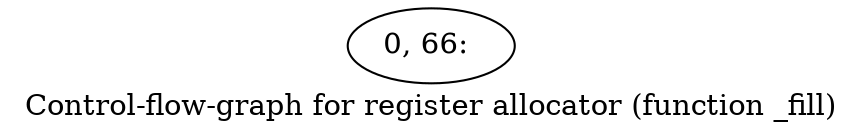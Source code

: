 digraph G {
graph [label="Control-flow-graph for register allocator (function _fill)"]
0[label="0, 66: "];
}
